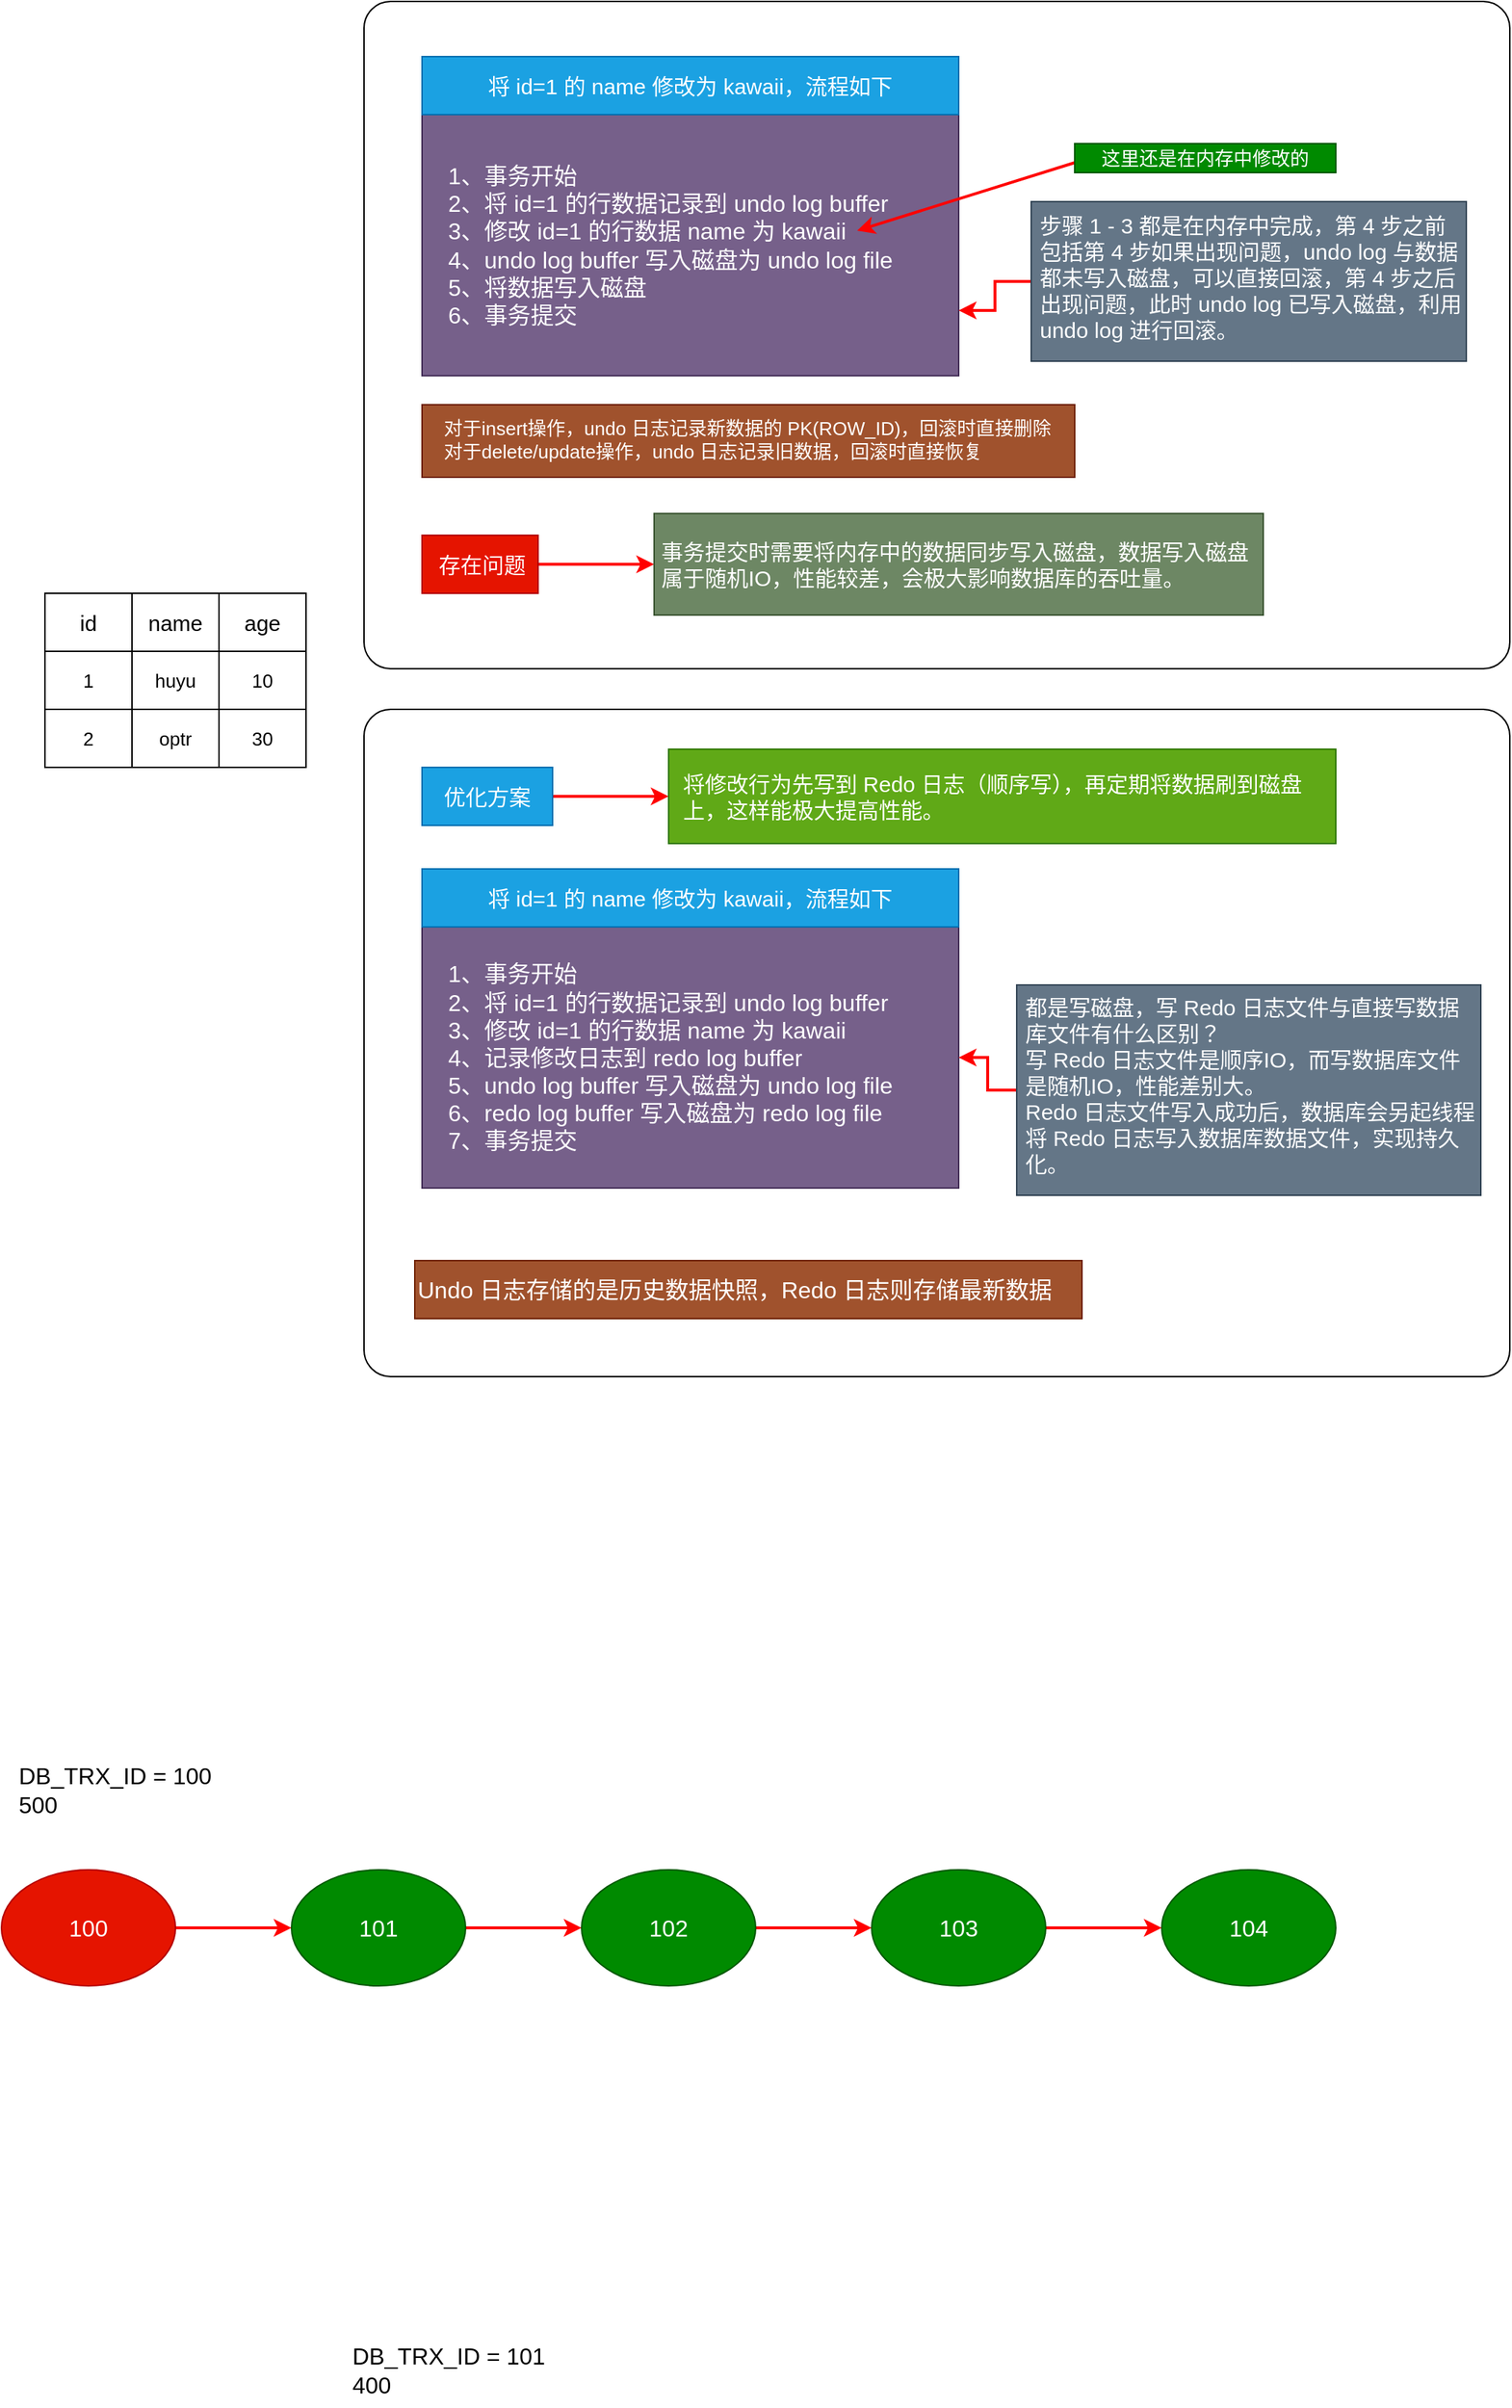 <mxfile version="14.3.2" type="github">
  <diagram id="W1qJ5S1aCYu_Js1Z4FUn" name="第 1 页">
    <mxGraphModel dx="1422" dy="762" grid="1" gridSize="10" guides="1" tooltips="1" connect="1" arrows="1" fold="1" page="1" pageScale="1" pageWidth="6500" pageHeight="4500" math="0" shadow="0">
      <root>
        <mxCell id="0" />
        <mxCell id="1" parent="0" />
        <mxCell id="O_CyK5du5Dp2RkUTYjch-45" value="" style="rounded=1;whiteSpace=wrap;html=1;fontSize=13;align=left;arcSize=4;" vertex="1" parent="1">
          <mxGeometry x="730" y="192" width="790" height="460" as="geometry" />
        </mxCell>
        <mxCell id="O_CyK5du5Dp2RkUTYjch-1" value="" style="shape=table;html=1;whiteSpace=wrap;startSize=0;container=1;collapsible=0;childLayout=tableLayout;fontSize=14;" vertex="1" parent="1">
          <mxGeometry x="510" y="600" width="180" height="120" as="geometry" />
        </mxCell>
        <mxCell id="O_CyK5du5Dp2RkUTYjch-16" style="shape=partialRectangle;html=1;whiteSpace=wrap;collapsible=0;dropTarget=0;pointerEvents=0;fillColor=none;top=0;left=0;bottom=0;right=0;points=[[0,0.5],[1,0.5]];portConstraint=eastwest;" vertex="1" parent="O_CyK5du5Dp2RkUTYjch-1">
          <mxGeometry width="180" height="40" as="geometry" />
        </mxCell>
        <mxCell id="O_CyK5du5Dp2RkUTYjch-17" value="&lt;font style=&quot;font-size: 15px&quot;&gt;id&lt;/font&gt;" style="shape=partialRectangle;html=1;whiteSpace=wrap;connectable=0;fillColor=none;top=0;left=0;bottom=0;right=0;overflow=hidden;" vertex="1" parent="O_CyK5du5Dp2RkUTYjch-16">
          <mxGeometry width="60" height="40" as="geometry" />
        </mxCell>
        <mxCell id="O_CyK5du5Dp2RkUTYjch-18" value="&lt;font style=&quot;font-size: 15px&quot;&gt;name&lt;/font&gt;" style="shape=partialRectangle;html=1;whiteSpace=wrap;connectable=0;fillColor=none;top=0;left=0;bottom=0;right=0;overflow=hidden;" vertex="1" parent="O_CyK5du5Dp2RkUTYjch-16">
          <mxGeometry x="60" width="60" height="40" as="geometry" />
        </mxCell>
        <mxCell id="O_CyK5du5Dp2RkUTYjch-22" value="&lt;font style=&quot;font-size: 15px&quot;&gt;age&lt;/font&gt;" style="shape=partialRectangle;html=1;whiteSpace=wrap;connectable=0;fillColor=none;top=0;left=0;bottom=0;right=0;overflow=hidden;" vertex="1" parent="O_CyK5du5Dp2RkUTYjch-16">
          <mxGeometry x="120" width="60" height="40" as="geometry" />
        </mxCell>
        <mxCell id="O_CyK5du5Dp2RkUTYjch-2" value="" style="shape=partialRectangle;html=1;whiteSpace=wrap;collapsible=0;dropTarget=0;pointerEvents=0;fillColor=none;top=0;left=0;bottom=0;right=0;points=[[0,0.5],[1,0.5]];portConstraint=eastwest;" vertex="1" parent="O_CyK5du5Dp2RkUTYjch-1">
          <mxGeometry y="40" width="180" height="40" as="geometry" />
        </mxCell>
        <mxCell id="O_CyK5du5Dp2RkUTYjch-3" value="1" style="shape=partialRectangle;html=1;whiteSpace=wrap;connectable=0;fillColor=none;top=0;left=0;bottom=0;right=0;overflow=hidden;fontSize=13;" vertex="1" parent="O_CyK5du5Dp2RkUTYjch-2">
          <mxGeometry width="60" height="40" as="geometry" />
        </mxCell>
        <mxCell id="O_CyK5du5Dp2RkUTYjch-19" value="&lt;font style=&quot;font-size: 13px&quot;&gt;huyu&lt;/font&gt;" style="shape=partialRectangle;html=1;whiteSpace=wrap;connectable=0;fillColor=none;top=0;left=0;bottom=0;right=0;overflow=hidden;" vertex="1" parent="O_CyK5du5Dp2RkUTYjch-2">
          <mxGeometry x="60" width="60" height="40" as="geometry" />
        </mxCell>
        <mxCell id="O_CyK5du5Dp2RkUTYjch-23" value="&lt;font style=&quot;font-size: 13px&quot;&gt;10&lt;/font&gt;" style="shape=partialRectangle;html=1;whiteSpace=wrap;connectable=0;fillColor=none;top=0;left=0;bottom=0;right=0;overflow=hidden;" vertex="1" parent="O_CyK5du5Dp2RkUTYjch-2">
          <mxGeometry x="120" width="60" height="40" as="geometry" />
        </mxCell>
        <mxCell id="O_CyK5du5Dp2RkUTYjch-6" value="" style="shape=partialRectangle;html=1;whiteSpace=wrap;collapsible=0;dropTarget=0;pointerEvents=0;fillColor=none;top=0;left=0;bottom=0;right=0;points=[[0,0.5],[1,0.5]];portConstraint=eastwest;" vertex="1" parent="O_CyK5du5Dp2RkUTYjch-1">
          <mxGeometry y="80" width="180" height="40" as="geometry" />
        </mxCell>
        <mxCell id="O_CyK5du5Dp2RkUTYjch-7" value="&lt;font style=&quot;font-size: 13px&quot;&gt;2&lt;/font&gt;" style="shape=partialRectangle;html=1;whiteSpace=wrap;connectable=0;fillColor=none;top=0;left=0;bottom=0;right=0;overflow=hidden;" vertex="1" parent="O_CyK5du5Dp2RkUTYjch-6">
          <mxGeometry width="60" height="40" as="geometry" />
        </mxCell>
        <mxCell id="O_CyK5du5Dp2RkUTYjch-20" value="&lt;font style=&quot;font-size: 13px&quot;&gt;optr&lt;/font&gt;" style="shape=partialRectangle;html=1;whiteSpace=wrap;connectable=0;fillColor=none;top=0;left=0;bottom=0;right=0;overflow=hidden;" vertex="1" parent="O_CyK5du5Dp2RkUTYjch-6">
          <mxGeometry x="60" width="60" height="40" as="geometry" />
        </mxCell>
        <mxCell id="O_CyK5du5Dp2RkUTYjch-24" value="&lt;font style=&quot;font-size: 13px&quot;&gt;30&lt;/font&gt;" style="shape=partialRectangle;html=1;whiteSpace=wrap;connectable=0;fillColor=none;top=0;left=0;bottom=0;right=0;overflow=hidden;" vertex="1" parent="O_CyK5du5Dp2RkUTYjch-6">
          <mxGeometry x="120" width="60" height="40" as="geometry" />
        </mxCell>
        <mxCell id="O_CyK5du5Dp2RkUTYjch-35" value="1、事务开始&lt;br style=&quot;font-size: 16px;&quot;&gt;&lt;font color=&quot;#ffffff&quot; style=&quot;font-size: 16px;&quot;&gt;&lt;span style=&quot;font-family: &amp;quot;microsoft yahei&amp;quot; , &amp;quot;helvetica&amp;quot; , &amp;quot;arial&amp;quot; , &amp;quot;lucida grande&amp;quot; , &amp;quot;tahoma&amp;quot; , sans-serif ; font-size: 16px ; text-align: justify ; text-indent: 32px&quot;&gt;2、将&amp;nbsp;&lt;/span&gt;id=1&lt;span style=&quot;font-family: &amp;quot;microsoft yahei&amp;quot; , &amp;quot;helvetica&amp;quot; , &amp;quot;arial&amp;quot; , &amp;quot;lucida grande&amp;quot; , &amp;quot;tahoma&amp;quot; , sans-serif ; font-size: 16px ; text-align: justify ; text-indent: 32px&quot;&gt;&amp;nbsp;的行数据记录到 undo log buffer&lt;/span&gt;&lt;br style=&quot;box-sizing: border-box ; font-family: &amp;quot;microsoft yahei&amp;quot; , &amp;quot;helvetica&amp;quot; , &amp;quot;arial&amp;quot; , &amp;quot;lucida grande&amp;quot; , &amp;quot;tahoma&amp;quot; , sans-serif ; font-size: 16px ; text-align: justify ; text-indent: 32px&quot;&gt;&lt;span style=&quot;font-family: &amp;quot;microsoft yahei&amp;quot; , &amp;quot;helvetica&amp;quot; , &amp;quot;arial&amp;quot; , &amp;quot;lucida grande&amp;quot; , &amp;quot;tahoma&amp;quot; , sans-serif ; font-size: 16px ; text-align: justify ; text-indent: 32px&quot;&gt;3、修改&amp;nbsp;&lt;/span&gt;id=1&lt;span style=&quot;font-family: &amp;quot;microsoft yahei&amp;quot; , &amp;quot;helvetica&amp;quot; , &amp;quot;arial&amp;quot; , &amp;quot;lucida grande&amp;quot; , &amp;quot;tahoma&amp;quot; , sans-serif ; font-size: 16px ; text-align: justify ; text-indent: 32px&quot;&gt;&amp;nbsp;的行数据&amp;nbsp;&lt;/span&gt;name&lt;span style=&quot;font-family: &amp;quot;microsoft yahei&amp;quot; , &amp;quot;helvetica&amp;quot; , &amp;quot;arial&amp;quot; , &amp;quot;lucida grande&amp;quot; , &amp;quot;tahoma&amp;quot; , sans-serif ; font-size: 16px ; text-align: justify ; text-indent: 32px&quot;&gt;&amp;nbsp;为&amp;nbsp;&lt;/span&gt;kawaii&lt;br style=&quot;box-sizing: border-box ; font-family: &amp;quot;microsoft yahei&amp;quot; , &amp;quot;helvetica&amp;quot; , &amp;quot;arial&amp;quot; , &amp;quot;lucida grande&amp;quot; , &amp;quot;tahoma&amp;quot; , sans-serif ; font-size: 16px ; text-align: justify ; text-indent: 32px&quot;&gt;&lt;span style=&quot;font-family: &amp;quot;microsoft yahei&amp;quot; , &amp;quot;helvetica&amp;quot; , &amp;quot;arial&amp;quot; , &amp;quot;lucida grande&amp;quot; , &amp;quot;tahoma&amp;quot; , sans-serif ; font-size: 16px ; text-align: justify ; text-indent: 32px&quot;&gt;4、undo log buffer 写入磁盘为 undo log file&lt;/span&gt;&lt;br style=&quot;box-sizing: border-box ; font-family: &amp;quot;microsoft yahei&amp;quot; , &amp;quot;helvetica&amp;quot; , &amp;quot;arial&amp;quot; , &amp;quot;lucida grande&amp;quot; , &amp;quot;tahoma&amp;quot; , sans-serif ; font-size: 16px ; text-align: justify ; text-indent: 32px&quot;&gt;&lt;span style=&quot;font-family: &amp;quot;microsoft yahei&amp;quot; , &amp;quot;helvetica&amp;quot; , &amp;quot;arial&amp;quot; , &amp;quot;lucida grande&amp;quot; , &amp;quot;tahoma&amp;quot; , sans-serif ; font-size: 16px ; text-align: justify ; text-indent: 32px&quot;&gt;5、将数据写入磁盘&lt;/span&gt;&lt;br style=&quot;box-sizing: border-box ; font-family: &amp;quot;microsoft yahei&amp;quot; , &amp;quot;helvetica&amp;quot; , &amp;quot;arial&amp;quot; , &amp;quot;lucida grande&amp;quot; , &amp;quot;tahoma&amp;quot; , sans-serif ; font-size: 16px ; text-align: justify ; text-indent: 32px&quot;&gt;&lt;span style=&quot;font-family: &amp;quot;microsoft yahei&amp;quot; , &amp;quot;helvetica&amp;quot; , &amp;quot;arial&amp;quot; , &amp;quot;lucida grande&amp;quot; , &amp;quot;tahoma&amp;quot; , sans-serif ; font-size: 16px ; text-align: justify ; text-indent: 32px&quot;&gt;6、事务提交&lt;/span&gt;&lt;/font&gt;" style="text;html=1;strokeColor=#432D57;fillColor=#76608a;align=left;verticalAlign=middle;whiteSpace=wrap;rounded=0;fontSize=16;fontColor=#ffffff;spacingRight=0;spacing=2;spacingLeft=16;" vertex="1" parent="1">
          <mxGeometry x="770" y="270" width="370" height="180" as="geometry" />
        </mxCell>
        <mxCell id="O_CyK5du5Dp2RkUTYjch-36" value="&lt;div&gt;将 id=1 的 name 修改为 kawaii，流程如下&lt;/div&gt;" style="text;html=1;strokeColor=#006EAF;fillColor=#1ba1e2;align=center;verticalAlign=middle;whiteSpace=wrap;rounded=0;fontSize=15;fontColor=#ffffff;labelPosition=center;verticalLabelPosition=middle;" vertex="1" parent="1">
          <mxGeometry x="770" y="230" width="370" height="40" as="geometry" />
        </mxCell>
        <mxCell id="O_CyK5du5Dp2RkUTYjch-37" value="" style="endArrow=classic;html=1;fontSize=13;flowAnimation=0;fillColor=#a20025;strokeColor=#FF0000;strokeWidth=2;" edge="1" parent="1">
          <mxGeometry width="50" height="50" relative="1" as="geometry">
            <mxPoint x="1230" y="300" as="sourcePoint" />
            <mxPoint x="1070" y="350" as="targetPoint" />
          </mxGeometry>
        </mxCell>
        <mxCell id="O_CyK5du5Dp2RkUTYjch-38" value="这里还是在内存中修改的" style="text;html=1;strokeColor=#005700;fillColor=#008a00;align=center;verticalAlign=middle;whiteSpace=wrap;rounded=0;fontSize=13;fontColor=#ffffff;" vertex="1" parent="1">
          <mxGeometry x="1220" y="290" width="180" height="20" as="geometry" />
        </mxCell>
        <mxCell id="O_CyK5du5Dp2RkUTYjch-40" style="edgeStyle=orthogonalEdgeStyle;rounded=0;orthogonalLoop=1;jettySize=auto;html=1;exitX=0;exitY=0.5;exitDx=0;exitDy=0;entryX=1;entryY=0.75;entryDx=0;entryDy=0;strokeColor=#FF0000;strokeWidth=2;fontSize=13;" edge="1" parent="1" source="O_CyK5du5Dp2RkUTYjch-39" target="O_CyK5du5Dp2RkUTYjch-35">
          <mxGeometry relative="1" as="geometry" />
        </mxCell>
        <mxCell id="O_CyK5du5Dp2RkUTYjch-39" value="&lt;div&gt;步骤 1 - 3 都是在内存中完成，第 4 步之前包括第 4 步如果出现问题，undo log 与数据都未写入磁盘，可以直接回滚，第 4 步之后出现问题，此时 undo log 已写入磁盘，利用 undo log 进行回滚。&lt;/div&gt;&lt;div&gt;&lt;br&gt;&lt;/div&gt;" style="text;html=1;strokeColor=#314354;fillColor=#647687;align=left;verticalAlign=middle;whiteSpace=wrap;rounded=0;fontSize=15;spacingLeft=4;fontColor=#ffffff;spacingTop=11;" vertex="1" parent="1">
          <mxGeometry x="1190" y="330" width="300" height="110" as="geometry" />
        </mxCell>
        <mxCell id="O_CyK5du5Dp2RkUTYjch-41" value="&lt;div&gt;对于insert操作，undo 日志记录新数据的 PK(ROW_ID)，回滚时直接删除&lt;/div&gt;&lt;div&gt;对于delete/update操作，undo 日志记录旧数据，回滚时直接恢复&lt;/div&gt;&lt;div&gt;&lt;br&gt;&lt;/div&gt;" style="text;html=1;strokeColor=#6D1F00;fillColor=#a0522d;align=left;verticalAlign=middle;whiteSpace=wrap;rounded=0;fontSize=13;spacingTop=14;spacingLeft=13;fontColor=#ffffff;" vertex="1" parent="1">
          <mxGeometry x="770" y="470" width="450" height="50" as="geometry" />
        </mxCell>
        <mxCell id="O_CyK5du5Dp2RkUTYjch-44" value="" style="edgeStyle=orthogonalEdgeStyle;rounded=0;orthogonalLoop=1;jettySize=auto;html=1;strokeColor=#FF0000;strokeWidth=2;fontSize=13;" edge="1" parent="1" source="O_CyK5du5Dp2RkUTYjch-42" target="O_CyK5du5Dp2RkUTYjch-43">
          <mxGeometry relative="1" as="geometry" />
        </mxCell>
        <mxCell id="O_CyK5du5Dp2RkUTYjch-42" value="&lt;div&gt;存在问题&lt;/div&gt;" style="text;html=1;strokeColor=#B20000;fillColor=#e51400;align=center;verticalAlign=middle;whiteSpace=wrap;rounded=0;fontSize=15;fontColor=#ffffff;spacingLeft=3;" vertex="1" parent="1">
          <mxGeometry x="770" y="560" width="80" height="40" as="geometry" />
        </mxCell>
        <mxCell id="O_CyK5du5Dp2RkUTYjch-43" value="&lt;div&gt;事务提交时需要将内存中的数据同步写入磁盘，数据写入磁盘属于随机IO，性能较差，会极大影响数据库的吞吐量。&lt;/div&gt;" style="text;html=1;strokeColor=#3A5431;fillColor=#6d8764;align=left;verticalAlign=middle;whiteSpace=wrap;rounded=0;fontSize=15;spacingLeft=3;fontColor=#ffffff;" vertex="1" parent="1">
          <mxGeometry x="930" y="545" width="420" height="70" as="geometry" />
        </mxCell>
        <mxCell id="O_CyK5du5Dp2RkUTYjch-47" value="" style="rounded=1;whiteSpace=wrap;html=1;fontSize=13;align=left;arcSize=4;" vertex="1" parent="1">
          <mxGeometry x="730" y="680" width="790" height="460" as="geometry" />
        </mxCell>
        <mxCell id="O_CyK5du5Dp2RkUTYjch-48" value="&lt;div style=&quot;font-size: 16px;&quot;&gt;1、事务开始&lt;/div&gt;&lt;div style=&quot;font-size: 16px;&quot;&gt;2、将 id=1 的行数据记录到 undo log buffer&lt;/div&gt;&lt;div style=&quot;font-size: 16px;&quot;&gt;3、修改 id=1 的行数据 name 为 kawaii&lt;/div&gt;&lt;div style=&quot;font-size: 16px;&quot;&gt;4、记录修改日志到 redo log buffer&lt;/div&gt;&lt;div style=&quot;font-size: 16px;&quot;&gt;5、undo log buffer 写入磁盘为 undo log file&lt;/div&gt;&lt;div style=&quot;font-size: 16px;&quot;&gt;6、redo log buffer 写入磁盘为 redo log file&lt;/div&gt;&lt;div style=&quot;font-size: 16px;&quot;&gt;7、事务提交&lt;/div&gt;" style="text;html=1;strokeColor=#432D57;fillColor=#76608a;align=left;verticalAlign=middle;whiteSpace=wrap;rounded=0;fontSize=16;fontColor=#ffffff;spacingRight=0;spacing=2;spacingLeft=16;" vertex="1" parent="1">
          <mxGeometry x="770" y="830" width="370" height="180" as="geometry" />
        </mxCell>
        <mxCell id="O_CyK5du5Dp2RkUTYjch-49" value="&lt;div&gt;将 id=1 的 name 修改为 kawaii，流程如下&lt;/div&gt;" style="text;html=1;strokeColor=#006EAF;fillColor=#1ba1e2;align=center;verticalAlign=middle;whiteSpace=wrap;rounded=0;fontSize=15;fontColor=#ffffff;labelPosition=center;verticalLabelPosition=middle;" vertex="1" parent="1">
          <mxGeometry x="770" y="790" width="370" height="40" as="geometry" />
        </mxCell>
        <mxCell id="O_CyK5du5Dp2RkUTYjch-52" value="" style="edgeStyle=orthogonalEdgeStyle;rounded=0;orthogonalLoop=1;jettySize=auto;html=1;strokeColor=#FF0000;strokeWidth=2;fontSize=13;" edge="1" parent="1" source="O_CyK5du5Dp2RkUTYjch-50" target="O_CyK5du5Dp2RkUTYjch-51">
          <mxGeometry relative="1" as="geometry" />
        </mxCell>
        <mxCell id="O_CyK5du5Dp2RkUTYjch-50" value="&lt;div&gt;优化方案&lt;/div&gt;" style="text;html=1;strokeColor=#006EAF;fillColor=#1ba1e2;align=center;verticalAlign=middle;whiteSpace=wrap;rounded=0;fontSize=15;fontColor=#ffffff;" vertex="1" parent="1">
          <mxGeometry x="770" y="720" width="90" height="40" as="geometry" />
        </mxCell>
        <mxCell id="O_CyK5du5Dp2RkUTYjch-51" value="&lt;div&gt;将修改行为先写到 Redo 日志（顺序写），再定期将数据刷到磁盘上，这样能极大提高性能。&lt;/div&gt;" style="text;html=1;strokeColor=#2D7600;fillColor=#60a917;align=left;verticalAlign=middle;whiteSpace=wrap;rounded=0;fontSize=15;fontColor=#ffffff;spacingLeft=8;" vertex="1" parent="1">
          <mxGeometry x="940" y="707.5" width="460" height="65" as="geometry" />
        </mxCell>
        <mxCell id="O_CyK5du5Dp2RkUTYjch-54" value="" style="edgeStyle=orthogonalEdgeStyle;rounded=0;orthogonalLoop=1;jettySize=auto;html=1;strokeColor=#FF0000;strokeWidth=2;fontSize=16;" edge="1" parent="1" source="O_CyK5du5Dp2RkUTYjch-53" target="O_CyK5du5Dp2RkUTYjch-48">
          <mxGeometry relative="1" as="geometry" />
        </mxCell>
        <mxCell id="O_CyK5du5Dp2RkUTYjch-53" value="&lt;div&gt;&lt;div&gt;都是写磁盘，写 Redo 日志文件与直接写数据库文件有什么区别？&lt;/div&gt;&lt;div&gt;写 Redo 日志文件是顺序IO，而写数据库文件是随机IO，性能差别大。&lt;/div&gt;&lt;div&gt;Redo 日志文件写入成功后，数据库会另起线程将 Redo 日志写入数据库数据文件，实现持久化。&lt;/div&gt;&lt;/div&gt;&lt;div&gt;&lt;br&gt;&lt;/div&gt;" style="text;html=1;strokeColor=#314354;fillColor=#647687;align=left;verticalAlign=middle;whiteSpace=wrap;rounded=0;fontSize=15;spacingLeft=4;fontColor=#ffffff;spacingTop=11;" vertex="1" parent="1">
          <mxGeometry x="1180" y="870" width="320" height="145" as="geometry" />
        </mxCell>
        <mxCell id="O_CyK5du5Dp2RkUTYjch-55" value="&lt;div&gt;Undo 日志存储的是历史数据快照，Redo 日志则存储最新数据&lt;/div&gt;" style="text;html=1;strokeColor=#6D1F00;fillColor=#a0522d;align=left;verticalAlign=middle;whiteSpace=wrap;rounded=0;fontSize=16;fontColor=#ffffff;" vertex="1" parent="1">
          <mxGeometry x="765" y="1060" width="460" height="40" as="geometry" />
        </mxCell>
        <mxCell id="O_CyK5du5Dp2RkUTYjch-58" value="" style="edgeStyle=orthogonalEdgeStyle;rounded=0;orthogonalLoop=1;jettySize=auto;html=1;strokeColor=#FF0000;strokeWidth=2;fontSize=16;" edge="1" parent="1" source="O_CyK5du5Dp2RkUTYjch-56" target="O_CyK5du5Dp2RkUTYjch-57">
          <mxGeometry relative="1" as="geometry" />
        </mxCell>
        <mxCell id="O_CyK5du5Dp2RkUTYjch-56" value="100" style="ellipse;whiteSpace=wrap;html=1;fontSize=16;align=center;fillColor=#e51400;strokeColor=#B20000;fontColor=#ffffff;" vertex="1" parent="1">
          <mxGeometry x="480" y="1480" width="120" height="80" as="geometry" />
        </mxCell>
        <mxCell id="O_CyK5du5Dp2RkUTYjch-60" value="" style="edgeStyle=orthogonalEdgeStyle;rounded=0;orthogonalLoop=1;jettySize=auto;html=1;strokeColor=#FF0000;strokeWidth=2;fontSize=16;" edge="1" parent="1" source="O_CyK5du5Dp2RkUTYjch-57" target="O_CyK5du5Dp2RkUTYjch-59">
          <mxGeometry relative="1" as="geometry" />
        </mxCell>
        <mxCell id="O_CyK5du5Dp2RkUTYjch-57" value="101" style="ellipse;whiteSpace=wrap;html=1;fontSize=16;align=center;fillColor=#008a00;strokeColor=#005700;fontColor=#ffffff;" vertex="1" parent="1">
          <mxGeometry x="680" y="1480" width="120" height="80" as="geometry" />
        </mxCell>
        <mxCell id="O_CyK5du5Dp2RkUTYjch-62" value="" style="edgeStyle=orthogonalEdgeStyle;rounded=0;orthogonalLoop=1;jettySize=auto;html=1;strokeColor=#FF0000;strokeWidth=2;fontSize=16;" edge="1" parent="1" source="O_CyK5du5Dp2RkUTYjch-59" target="O_CyK5du5Dp2RkUTYjch-61">
          <mxGeometry relative="1" as="geometry" />
        </mxCell>
        <mxCell id="O_CyK5du5Dp2RkUTYjch-59" value="102" style="ellipse;whiteSpace=wrap;html=1;fontSize=16;align=center;fillColor=#008a00;strokeColor=#005700;fontColor=#ffffff;" vertex="1" parent="1">
          <mxGeometry x="880" y="1480" width="120" height="80" as="geometry" />
        </mxCell>
        <mxCell id="O_CyK5du5Dp2RkUTYjch-67" value="" style="edgeStyle=orthogonalEdgeStyle;rounded=0;orthogonalLoop=1;jettySize=auto;html=1;strokeColor=#FF0000;strokeWidth=2;fontSize=16;" edge="1" parent="1" source="O_CyK5du5Dp2RkUTYjch-61" target="O_CyK5du5Dp2RkUTYjch-66">
          <mxGeometry relative="1" as="geometry" />
        </mxCell>
        <mxCell id="O_CyK5du5Dp2RkUTYjch-61" value="103" style="ellipse;whiteSpace=wrap;html=1;fontSize=16;align=center;fillColor=#008a00;strokeColor=#005700;fontColor=#ffffff;" vertex="1" parent="1">
          <mxGeometry x="1080" y="1480" width="120" height="80" as="geometry" />
        </mxCell>
        <mxCell id="O_CyK5du5Dp2RkUTYjch-63" value="&lt;div&gt;DB_TRX_ID = 100&lt;/div&gt;&lt;div&gt;500&lt;/div&gt;" style="text;html=1;strokeColor=none;fillColor=none;align=left;verticalAlign=middle;whiteSpace=wrap;rounded=0;fontSize=16;" vertex="1" parent="1">
          <mxGeometry x="490" y="1400" width="190" height="50" as="geometry" />
        </mxCell>
        <mxCell id="O_CyK5du5Dp2RkUTYjch-66" value="104" style="ellipse;whiteSpace=wrap;html=1;fontSize=16;align=center;fillColor=#008a00;strokeColor=#005700;fontColor=#ffffff;" vertex="1" parent="1">
          <mxGeometry x="1280" y="1480" width="120" height="80" as="geometry" />
        </mxCell>
        <mxCell id="O_CyK5du5Dp2RkUTYjch-68" value="&lt;div&gt;DB_TRX_ID = 101&lt;/div&gt;&lt;div&gt;4&lt;span&gt;00&lt;/span&gt;&lt;/div&gt;" style="text;html=1;strokeColor=none;fillColor=none;align=left;verticalAlign=middle;whiteSpace=wrap;rounded=0;fontSize=16;" vertex="1" parent="1">
          <mxGeometry x="720" y="1800" width="190" height="50" as="geometry" />
        </mxCell>
      </root>
    </mxGraphModel>
  </diagram>
</mxfile>
